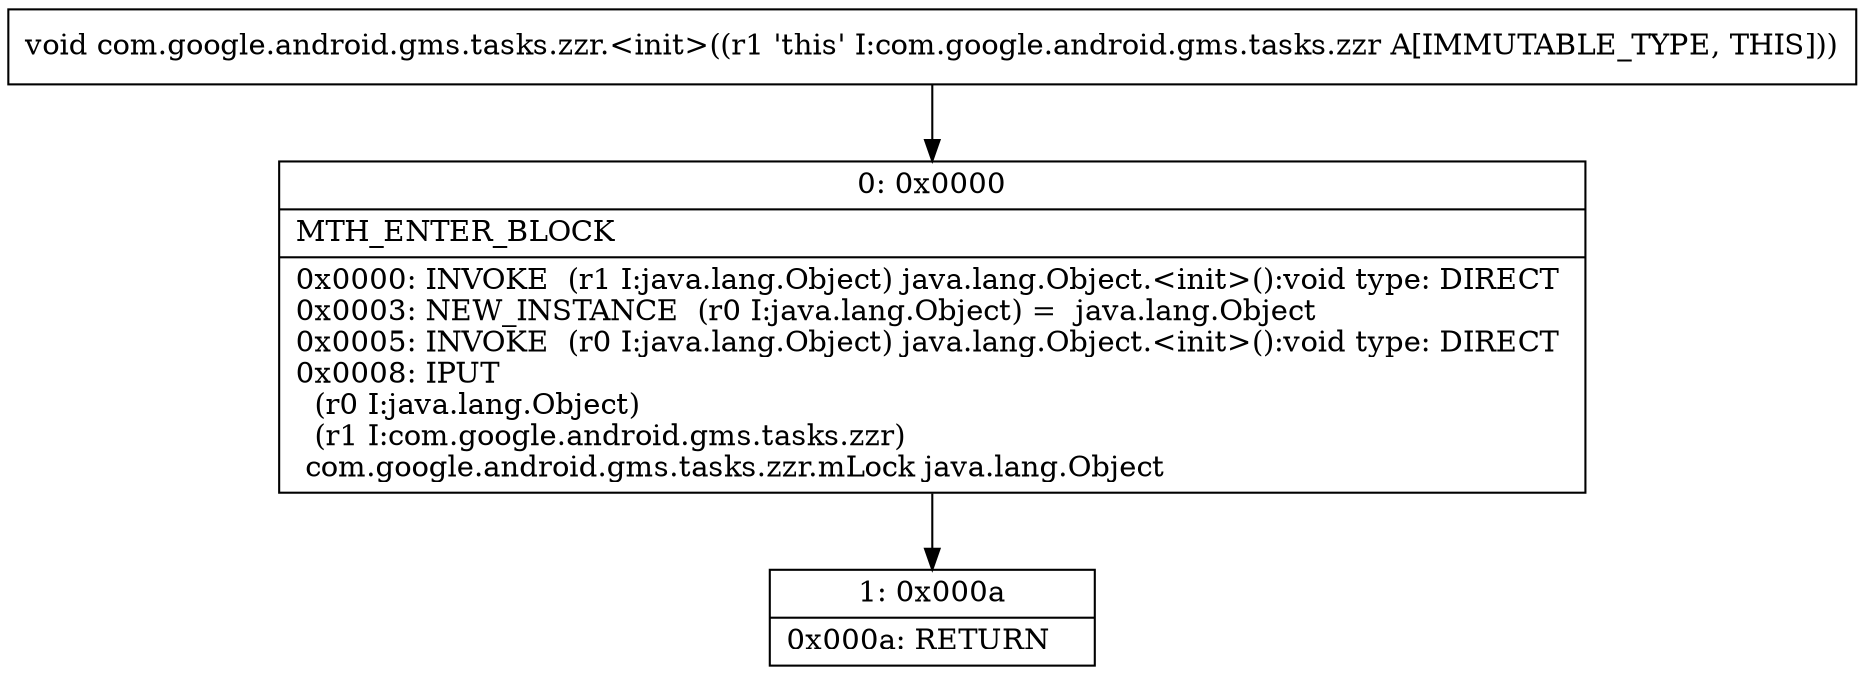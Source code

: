 digraph "CFG forcom.google.android.gms.tasks.zzr.\<init\>()V" {
Node_0 [shape=record,label="{0\:\ 0x0000|MTH_ENTER_BLOCK\l|0x0000: INVOKE  (r1 I:java.lang.Object) java.lang.Object.\<init\>():void type: DIRECT \l0x0003: NEW_INSTANCE  (r0 I:java.lang.Object) =  java.lang.Object \l0x0005: INVOKE  (r0 I:java.lang.Object) java.lang.Object.\<init\>():void type: DIRECT \l0x0008: IPUT  \l  (r0 I:java.lang.Object)\l  (r1 I:com.google.android.gms.tasks.zzr)\l com.google.android.gms.tasks.zzr.mLock java.lang.Object \l}"];
Node_1 [shape=record,label="{1\:\ 0x000a|0x000a: RETURN   \l}"];
MethodNode[shape=record,label="{void com.google.android.gms.tasks.zzr.\<init\>((r1 'this' I:com.google.android.gms.tasks.zzr A[IMMUTABLE_TYPE, THIS])) }"];
MethodNode -> Node_0;
Node_0 -> Node_1;
}

